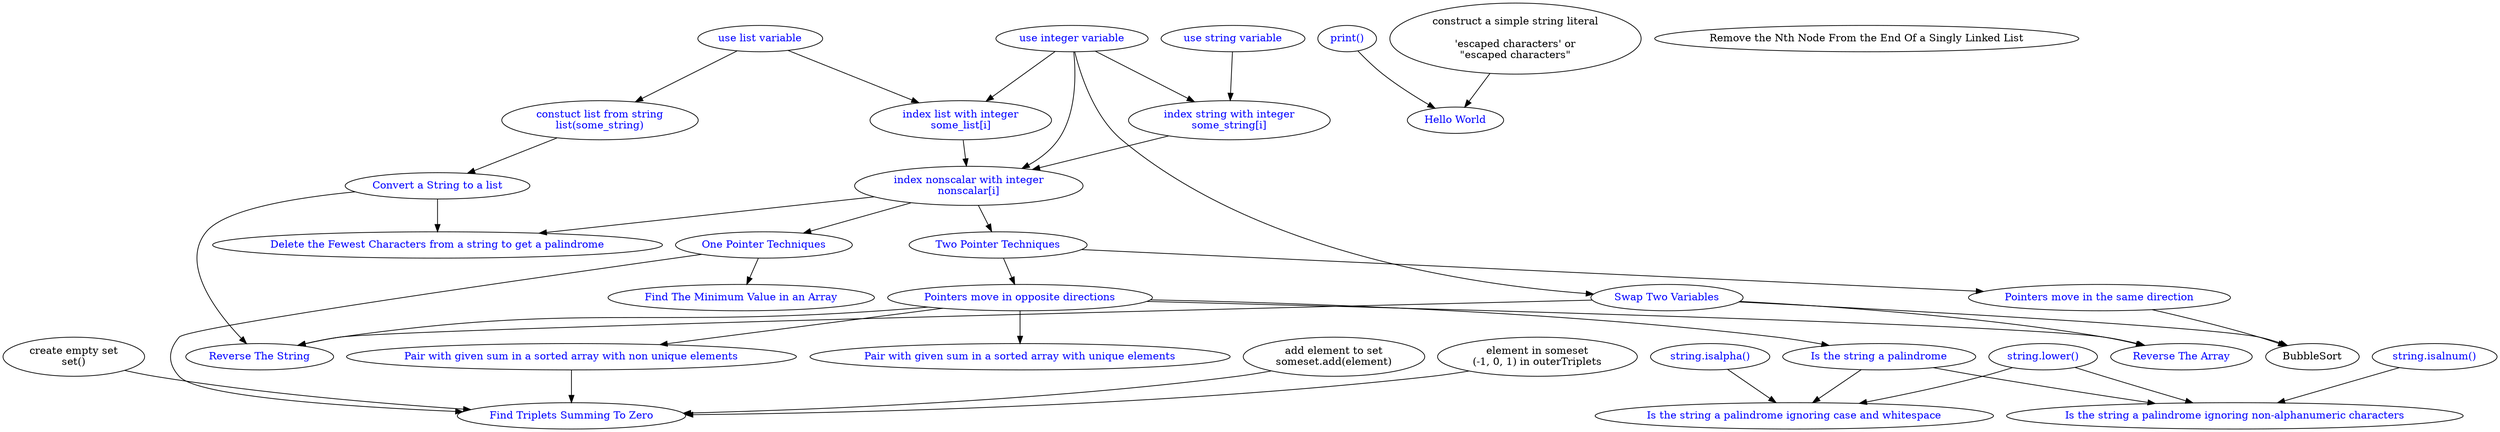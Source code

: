 #
# An edge goes from A to B.
# The edge and its nodes may be read as "You must know A before you can do B".
# So <code>builtin_function_print -> HelloWorld</code> may be read "You must know (the print() built-in function) before you can do (HelloWorld)
#
#
strict digraph {
#    construct_list_from_iterable [label="variable([iterable])" href="https://docs.python.org/3/library/stdtypes.html#list" target="_blank" fontcolor="blue"]
    construct_list_from_string [label="constuct list from string\nlist(some_string)" href="https://docs.python.org/3/library/stdtypes.html#list" target="_blank" fontcolor="blue"]
    builtin_function_print [label="print()" href="https://docs.python.org/3/library/stdtypes.html#list" target="_blank" fontcolor="blue"]
    integer_variable [label="use integer variable" href="" target="_blank" fontcolor="blue"]
    builtin_nonscalar_literal_unmodified_string [label="construct a simple string literal\n\n'escaped characters' or\n\"escaped characters\""]
#    builtin_scalar_literal_bool [label="bool literal"]
#    builtin_scalar_literal_numeric_float [label="float literal" href="https://docs.python.org/3/reference/lexical_analysis.html#floating-point-literals" target="_blank" fontcolor="blue"]
#    builtin_scalar_literal_numeric_int [label="integer literal" href="https://docs.python.org/3/reference/lexical_analysis.html#integer-literals" target="_blank" fontcolor="blue"]
#    builtin_scalar_literal_None [label="None"]
#    builtin_map_type [label="map"]
#    builtin_set_type [label="set"]
    builtin_set_create_empty [label="create empty set\nset()"]
    builtin_set_add [label="add element to set\nsomeset.add(element)"]
    builtin_set_in [label="element in someset\n(-1, 0, 1) in outerTriplets"]
    BubbleSort
    ConvertStringToList [label="Convert a String to a list" href="https://docs.python.org/3/reference/lexical_analysis.html#numeric-literals" target="_blank" fontcolor="blue"]
#    complex [label="complex"]
    DeleteFewestCharactersFromStringToGetPalindrome [label="Delete the Fewest Characters from a string to get a palindrome" href="./dsa/DeleteFewestCharactersFromStringToGetPalindrome" target="_blank" fontcolor="blue"]
#    float [label="float"]
    FindTheMinimum [label="Find The Minimum Value in an Array" href="./dsa/FindTheMinimum/problem.html" target="_blank" fontcolor="blue"]
    FindTripletsSummingToZeroInArrayOfNonUniqueIntegers [label="Find Triplets Summing To Zero" href="./dsa/FindTripletsSummingToZero/problem.html" target="_blank" fontcolor="blue"]
    HelloWorld [label="Hello World" href="HelloWorld/problem.html" target="_blank" fontcolor="blue"]
    integer_indexing [label="index nonscalar with integer\nnonscalar[i]" href="" target="_blank" fontcolor="blue"]
    IsTheStringAPalindrome [label="Is the string a palindrome" href="./dsa/IsTheStringAPalindrome/problem.html" target="_blank" fontcolor="blue"]
    IsTheStringAPalindromeIgnoringCaseAndWhiteSpace [label="Is the string a palindrome ignoring case and whitespace" href="./dsa/IsTheStringAPalindromeIgnoringCaseAndWhiteSpace/problem.html" target="_blank" fontcolor="blue"]
    one_IsTheStringAPalindromeIgnoringCaseAndNonAlphanumeric [label="Is the string a palindrome ignoring non-alphanumeric characters" href="./dsa/one_IsTheStringAPalindromeIgnoringCaseAndNonAlphanumeric/problem.html" target="_blank" fontcolor="blue"]
    list_integer_indexing [label="index list with integer\nsome_list[i]" href="" target="_blank" fontcolor="blue"]
    list_variable [label="use list variable" href="" target="_blank" fontcolor="blue"]
    one_pointer_techniques [label="One Pointer Techniques" href="" target="_blank" fontcolor="blue"]
    PairWithGivenSumInASortedArrayOfNonUniqueIntegers [label="Pair with given sum in a sorted array with non unique elements" href="./dsa/PairWithGivenSumInASortedArrayOfNonUniqueIntegers/problem.html" target="_blank" fontcolor="blue"]
    PairWithGivenSumInASortedArrayOfUniqueIntegers [label="Pair with given sum in a sorted array with unique elements" href="./dsa/PairWithGivenSumInASortedArrayOfUniqueIntegers/problem.html" target="_blank" fontcolor="blue"]
    pointers_move_in_opposite_directions [label="Pointers move in opposite directions" href="" target="_blank" fontcolor="blue"]
    pointers_move_in_the_same_direction [label="Pointers move in the same direction" href="" target="_blank" fontcolor="blue"]
    RemoveTheNthNodeFromTheEndOfASinglyLinkedList [ label="Remove the Nth Node From the End Of a Singly Linked List" ]
    ReverseTheArray [label="Reverse The Array" href="./dsa/ReverseTheArray/problem.html" target="_blank" fontcolor="blue"]
    ReverseTheString [label="Reverse The String" href="./dsa/ReverseTheString/problem.html" target="_blank" fontcolor="blue"]
    SwapTwoVariables [label="Swap Two Variables" href="./dsa/SwapTwoVariables/problem.html" target="_blank" fontcolor="blue"]
    string_dot_isalpha [label="string.isalpha()" href="" target="_blank" fontcolor="blue"]
    string_dot_isalnum [label="string.isalnum()" href="" target="_blank" fontcolor="blue"]
    string_dot_lower [label="string.lower()" href="" target="_blank" fontcolor="blue"]
    string_integer_indexing [label="index string with integer\nsome_string[i]" href="" target="_blank" fontcolor="blue"]
    string_variable [label="use string variable" href="" target="_blank" fontcolor="blue"]
    two_pointer_techniques [label="Two Pointer Techniques" href="" target="_blank" fontcolor="blue"]

    builtin_set_create_empty -> FindTripletsSummingToZeroInArrayOfNonUniqueIntegers
    builtin_set_add -> FindTripletsSummingToZeroInArrayOfNonUniqueIntegers
    builtin_set_in -> FindTripletsSummingToZeroInArrayOfNonUniqueIntegers
    builtin_function_print -> HelloWorld
    builtin_nonscalar_literal_unmodified_string -> HelloWorld
    construct_list_from_string -> ConvertStringToList
    ConvertStringToList -> DeleteFewestCharactersFromStringToGetPalindrome
    ConvertStringToList -> ReverseTheString
    integer_indexing -> one_pointer_techniques
    integer_indexing -> two_pointer_techniques
    integer_indexing -> two_pointer_techniques
    integer_indexing -> DeleteFewestCharactersFromStringToGetPalindrome
    integer_variable -> integer_indexing
    integer_variable -> list_integer_indexing
    integer_variable -> string_integer_indexing
    integer_variable -> SwapTwoVariables
    IsTheStringAPalindrome -> IsTheStringAPalindromeIgnoringCaseAndWhiteSpace
    IsTheStringAPalindrome -> one_IsTheStringAPalindromeIgnoringCaseAndNonAlphanumeric
    list_variable -> construct_list_from_string
    list_variable -> list_integer_indexing
    list_integer_indexing -> integer_indexing
    list_integer_indexing -> integer_indexing
    one_pointer_techniques -> FindTheMinimum
    one_pointer_techniques -> FindTripletsSummingToZeroInArrayOfNonUniqueIntegers
    PairWithGivenSumInASortedArrayOfNonUniqueIntegers -> FindTripletsSummingToZeroInArrayOfNonUniqueIntegers
    pointers_move_in_opposite_directions -> IsTheStringAPalindrome
    pointers_move_in_opposite_directions -> ReverseTheArray
    pointers_move_in_opposite_directions -> ReverseTheString
    pointers_move_in_opposite_directions -> PairWithGivenSumInASortedArrayOfUniqueIntegers
    pointers_move_in_opposite_directions -> PairWithGivenSumInASortedArrayOfNonUniqueIntegers
    pointers_move_in_the_same_direction -> BubbleSort
    string_dot_isalpha -> IsTheStringAPalindromeIgnoringCaseAndWhiteSpace
    string_dot_lower -> IsTheStringAPalindromeIgnoringCaseAndWhiteSpace
    string_dot_lower -> one_IsTheStringAPalindromeIgnoringCaseAndNonAlphanumeric
    string_dot_isalnum -> one_IsTheStringAPalindromeIgnoringCaseAndNonAlphanumeric
    string_integer_indexing -> integer_indexing
    string_variable -> string_integer_indexing
    SwapTwoVariables -> ReverseTheArray
    SwapTwoVariables -> ReverseTheString
    SwapTwoVariables -> BubbleSort
    two_pointer_techniques -> pointers_move_in_opposite_directions
    two_pointer_techniques -> pointers_move_in_the_same_direction
}